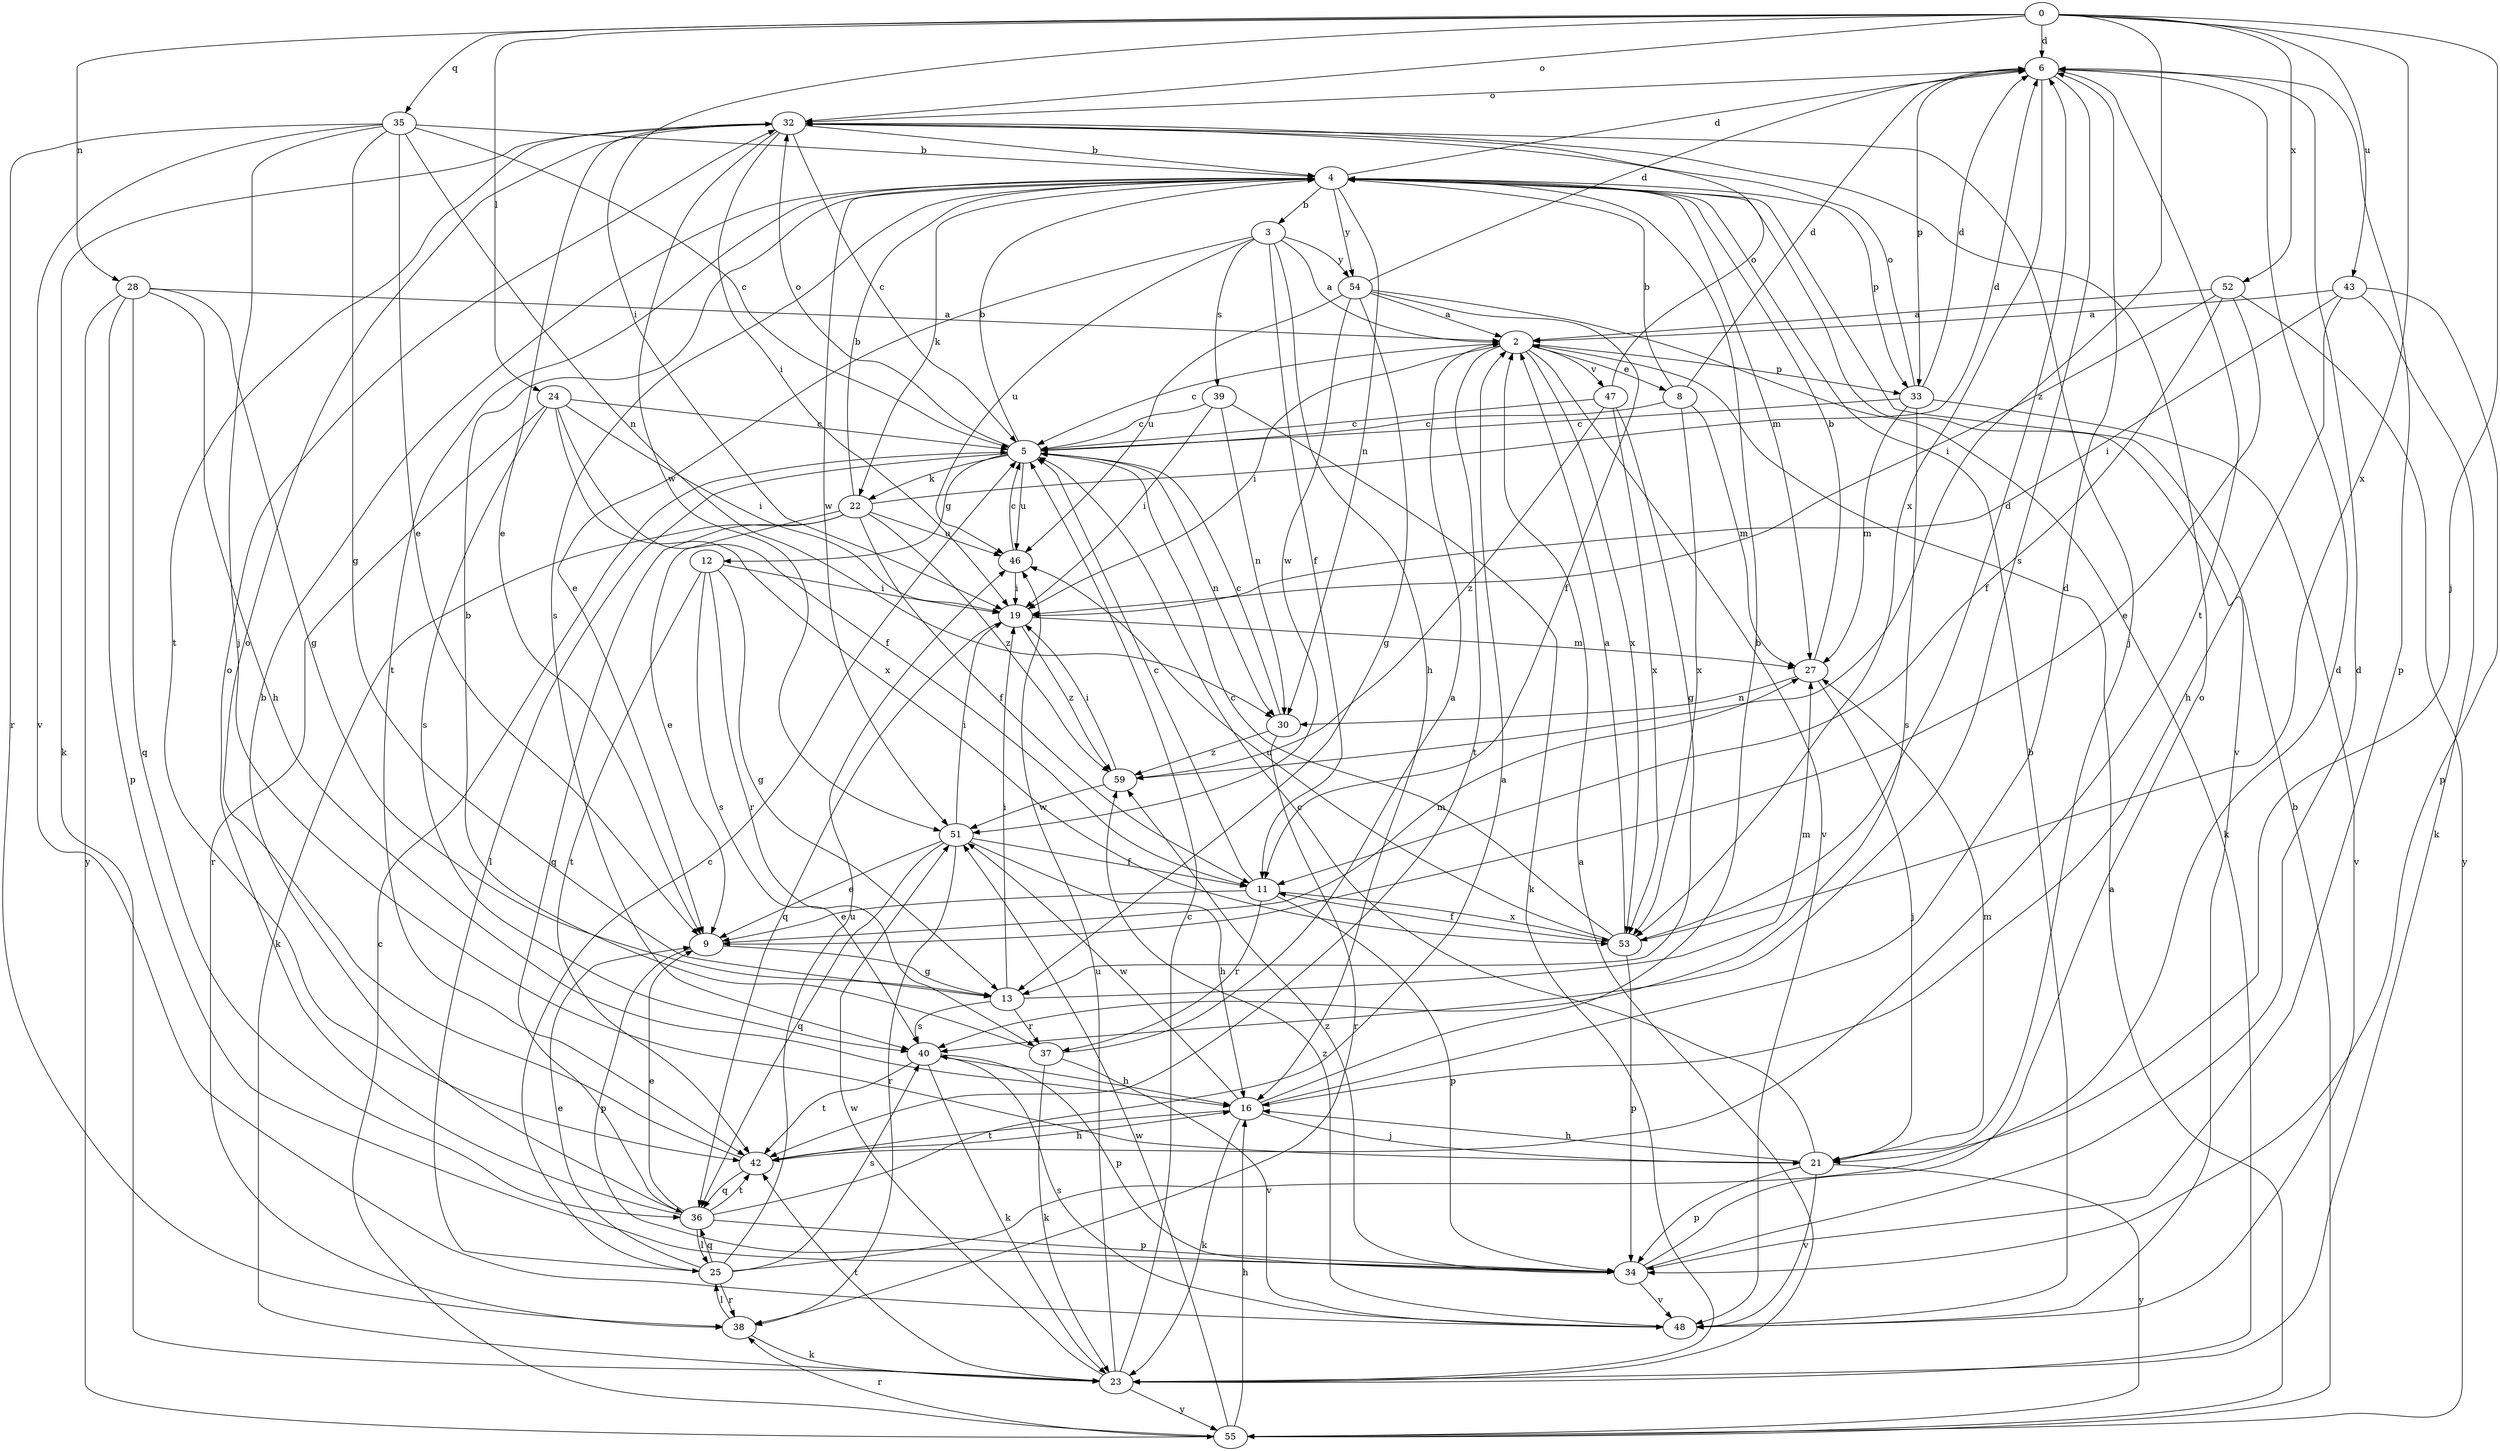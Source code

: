 strict digraph  {
0;
2;
3;
4;
5;
6;
8;
9;
11;
12;
13;
16;
19;
21;
22;
23;
24;
25;
27;
28;
30;
32;
33;
34;
35;
36;
37;
38;
39;
40;
42;
43;
46;
47;
48;
51;
52;
53;
54;
55;
59;
0 -> 6  [label=d];
0 -> 19  [label=i];
0 -> 21  [label=j];
0 -> 24  [label=l];
0 -> 28  [label=n];
0 -> 32  [label=o];
0 -> 35  [label=q];
0 -> 43  [label=u];
0 -> 52  [label=x];
0 -> 53  [label=x];
0 -> 59  [label=z];
2 -> 5  [label=c];
2 -> 8  [label=e];
2 -> 19  [label=i];
2 -> 33  [label=p];
2 -> 42  [label=t];
2 -> 47  [label=v];
2 -> 48  [label=v];
2 -> 53  [label=x];
3 -> 2  [label=a];
3 -> 9  [label=e];
3 -> 11  [label=f];
3 -> 16  [label=h];
3 -> 39  [label=s];
3 -> 46  [label=u];
3 -> 54  [label=y];
4 -> 3  [label=b];
4 -> 6  [label=d];
4 -> 22  [label=k];
4 -> 27  [label=m];
4 -> 30  [label=n];
4 -> 33  [label=p];
4 -> 40  [label=s];
4 -> 42  [label=t];
4 -> 48  [label=v];
4 -> 51  [label=w];
4 -> 54  [label=y];
5 -> 4  [label=b];
5 -> 12  [label=g];
5 -> 22  [label=k];
5 -> 25  [label=l];
5 -> 30  [label=n];
5 -> 32  [label=o];
5 -> 46  [label=u];
6 -> 32  [label=o];
6 -> 33  [label=p];
6 -> 34  [label=p];
6 -> 40  [label=s];
6 -> 42  [label=t];
6 -> 53  [label=x];
8 -> 4  [label=b];
8 -> 5  [label=c];
8 -> 6  [label=d];
8 -> 27  [label=m];
8 -> 53  [label=x];
9 -> 13  [label=g];
9 -> 27  [label=m];
9 -> 34  [label=p];
11 -> 5  [label=c];
11 -> 9  [label=e];
11 -> 34  [label=p];
11 -> 37  [label=r];
11 -> 53  [label=x];
12 -> 13  [label=g];
12 -> 19  [label=i];
12 -> 37  [label=r];
12 -> 40  [label=s];
12 -> 42  [label=t];
13 -> 19  [label=i];
13 -> 27  [label=m];
13 -> 37  [label=r];
13 -> 40  [label=s];
16 -> 4  [label=b];
16 -> 6  [label=d];
16 -> 21  [label=j];
16 -> 23  [label=k];
16 -> 42  [label=t];
16 -> 51  [label=w];
19 -> 27  [label=m];
19 -> 36  [label=q];
19 -> 59  [label=z];
21 -> 5  [label=c];
21 -> 16  [label=h];
21 -> 27  [label=m];
21 -> 34  [label=p];
21 -> 48  [label=v];
21 -> 55  [label=y];
22 -> 4  [label=b];
22 -> 6  [label=d];
22 -> 9  [label=e];
22 -> 11  [label=f];
22 -> 23  [label=k];
22 -> 36  [label=q];
22 -> 46  [label=u];
22 -> 59  [label=z];
23 -> 2  [label=a];
23 -> 5  [label=c];
23 -> 42  [label=t];
23 -> 46  [label=u];
23 -> 51  [label=w];
23 -> 55  [label=y];
24 -> 5  [label=c];
24 -> 11  [label=f];
24 -> 19  [label=i];
24 -> 38  [label=r];
24 -> 40  [label=s];
24 -> 53  [label=x];
25 -> 5  [label=c];
25 -> 6  [label=d];
25 -> 9  [label=e];
25 -> 36  [label=q];
25 -> 38  [label=r];
25 -> 40  [label=s];
25 -> 46  [label=u];
27 -> 4  [label=b];
27 -> 21  [label=j];
27 -> 30  [label=n];
28 -> 2  [label=a];
28 -> 13  [label=g];
28 -> 16  [label=h];
28 -> 34  [label=p];
28 -> 36  [label=q];
28 -> 55  [label=y];
30 -> 5  [label=c];
30 -> 38  [label=r];
30 -> 59  [label=z];
32 -> 4  [label=b];
32 -> 5  [label=c];
32 -> 9  [label=e];
32 -> 19  [label=i];
32 -> 21  [label=j];
32 -> 23  [label=k];
32 -> 42  [label=t];
32 -> 51  [label=w];
33 -> 5  [label=c];
33 -> 6  [label=d];
33 -> 27  [label=m];
33 -> 32  [label=o];
33 -> 40  [label=s];
33 -> 48  [label=v];
34 -> 6  [label=d];
34 -> 32  [label=o];
34 -> 48  [label=v];
34 -> 59  [label=z];
35 -> 4  [label=b];
35 -> 5  [label=c];
35 -> 9  [label=e];
35 -> 13  [label=g];
35 -> 21  [label=j];
35 -> 30  [label=n];
35 -> 38  [label=r];
35 -> 48  [label=v];
36 -> 2  [label=a];
36 -> 4  [label=b];
36 -> 9  [label=e];
36 -> 25  [label=l];
36 -> 32  [label=o];
36 -> 34  [label=p];
36 -> 42  [label=t];
37 -> 2  [label=a];
37 -> 4  [label=b];
37 -> 23  [label=k];
37 -> 48  [label=v];
38 -> 23  [label=k];
38 -> 25  [label=l];
39 -> 5  [label=c];
39 -> 19  [label=i];
39 -> 23  [label=k];
39 -> 30  [label=n];
40 -> 16  [label=h];
40 -> 23  [label=k];
40 -> 34  [label=p];
40 -> 42  [label=t];
42 -> 16  [label=h];
42 -> 32  [label=o];
42 -> 36  [label=q];
43 -> 2  [label=a];
43 -> 16  [label=h];
43 -> 19  [label=i];
43 -> 23  [label=k];
43 -> 34  [label=p];
46 -> 5  [label=c];
46 -> 19  [label=i];
47 -> 5  [label=c];
47 -> 13  [label=g];
47 -> 32  [label=o];
47 -> 53  [label=x];
47 -> 59  [label=z];
48 -> 4  [label=b];
48 -> 40  [label=s];
48 -> 59  [label=z];
51 -> 9  [label=e];
51 -> 11  [label=f];
51 -> 16  [label=h];
51 -> 19  [label=i];
51 -> 36  [label=q];
51 -> 38  [label=r];
52 -> 2  [label=a];
52 -> 9  [label=e];
52 -> 11  [label=f];
52 -> 19  [label=i];
52 -> 55  [label=y];
53 -> 2  [label=a];
53 -> 5  [label=c];
53 -> 6  [label=d];
53 -> 11  [label=f];
53 -> 34  [label=p];
53 -> 46  [label=u];
54 -> 2  [label=a];
54 -> 6  [label=d];
54 -> 11  [label=f];
54 -> 13  [label=g];
54 -> 23  [label=k];
54 -> 46  [label=u];
54 -> 51  [label=w];
55 -> 2  [label=a];
55 -> 4  [label=b];
55 -> 5  [label=c];
55 -> 16  [label=h];
55 -> 38  [label=r];
55 -> 51  [label=w];
59 -> 19  [label=i];
59 -> 51  [label=w];
}
